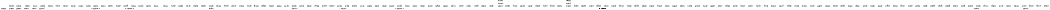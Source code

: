 digraph world {
size="7,7";
	"e0:69:95:eb:1a:22" -> "01:00:5e:00:00:fb";
	"5c:51:88:13:b5:24" -> "33:33:00:00:00:02";
	"94:de:80:6b:a8:eb" -> "ff:ff:ff:ff:ff:ff";
	"38:60:77:2f:f9:6e" -> "ff:ff:ff:ff:ff:ff";
	"40:78:6a:c8:ec:ee" -> "ff:ff:ff:ff:ff:ff";
	"28:cf:e9:1c:ec:b3" -> "00:50:7f:e3:e0:34";
	"34:fc:ef:b2:cb:1b" -> "33:33:00:00:00:fb";
	"28:cf:e9:1c:ec:b3" -> "33:33:00:00:00:fb";
	"00:1b:21:7f:6c:fd" -> "b8:6c:e8:c8:07:f7";
	"00:1b:21:7f:6c:fd" -> "e4:40:e2:c1:be:ff";
	"f0:7b:cb:5c:b0:5c" -> "33:33:00:00:00:fb";
	"00:27:0e:38:3b:bb" -> "ff:ff:ff:ff:ff:ff";
	"6c:f0:49:19:dd:f9" -> "ff:ff:ff:ff:ff:ff";
	"1c:7b:21:ee:6e:38" -> "01:00:5e:00:00:fb";
	"e8:91:20:20:6a:a3" -> "33:33:00:00:00:02";
	"20:a9:9b:7c:33:e8" -> "33:33:00:01:00:02";
	"74:29:af:1d:17:09" -> "01:00:5e:00:00:fb";
	"e0:69:95:e4:bd:3b" -> "ff:ff:ff:ff:ff:ff";
	"a8:20:66:4e:6f:b7" -> "ff:ff:ff:ff:ff:ff";
	"cc:fa:00:ed:93:b9" -> "ff:ff:ff:ff:ff:ff";
	"9c:d3:5b:89:94:d5" -> "ff:ff:ff:ff:ff:ff";
	"00:11:85:fe:47:cf" -> "ff:ff:ff:ff:ff:ff";
	"88:a7:3c:ec:dc:16" -> "33:33:00:00:00:02";
	"f0:5a:09:a4:82:9b" -> "ff:ff:ff:ff:ff:ff";
	"34:36:3b:cf:7e:0c" -> "01:00:5e:00:00:fb";
	"14:30:c6:03:b7:80" -> "33:33:00:00:00:02";
	"44:80:eb:b6:8f:1f" -> "ff:ff:ff:ff:ff:ff";
	"e8:80:2e:b1:8a:34" -> "ff:ff:ff:ff:ff:ff";
	"e8:50:8b:1b:05:4d" -> "33:33:00:00:00:02";
	"40:6f:2a:7c:2e:7b" -> "ff:ff:ff:ff:ff:ff";
	"e0:69:95:e4:bd:3b" -> "01:00:5e:37:96:d0";
	"00:16:3e:0b:46:a0" -> "ff:ff:ff:ff:ff:ff";
	"c0:65:99:a5:26:91" -> "33:33:00:00:00:02";
	"fc:aa:14:21:15:dd" -> "ff:ff:ff:ff:ff:ff";
	"44:d4:e0:95:89:2e" -> "ff:ff:ff:ff:ff:ff";
	"e0:69:95:e4:c1:34" -> "33:33:00:01:00:03";
	"00:50:fc:98:0f:ee" -> "01:00:5e:37:96:d0";
	"00:1b:21:7f:6c:fd" -> "fc:aa:14:20:c8:8e";
	"38:60:77:12:cf:c7" -> "01:00:5e:37:96:d0";
	"b8:af:67:a1:ea:9e" -> "ff:ff:ff:ff:ff:ff";
	"1c:7b:21:ee:6e:38" -> "ff:ff:ff:ff:ff:ff";
	"30:3a:64:73:86:06" -> "33:33:00:00:00:fb";
	"e0:69:95:e4:c1:34" -> "01:00:5e:37:96:d0";
	"28:cf:e9:1c:ec:b3" -> "01:00:5e:00:00:01";
	"38:60:77:12:db:64" -> "33:33:00:01:00:02";
	"9c:fc:01:e7:52:54" -> "01:00:5e:00:00:fb";
	"48:5a:3f:30:c3:e5" -> "ff:ff:ff:ff:ff:ff";
	"6c:40:08:50:88:9f" -> "ff:ff:ff:ff:ff:ff";
	"a4:70:d6:02:b6:9e" -> "ff:ff:ff:ff:ff:ff";
	"e0:69:95:eb:1a:22" -> "33:33:00:00:00:fb";
	"30:3a:64:73:86:06" -> "ff:ff:ff:ff:ff:ff";
	"78:a3:e4:80:a9:3e" -> "e8:94:f6:06:18:32";
	"94:de:80:6b:a8:eb" -> "01:00:5e:00:00:fb";
	"28:cf:e9:1c:ec:b3" -> "e8:94:f6:06:18:32";
	"a0:e4:53:cd:41:86" -> "ff:ff:ff:ff:ff:ff";
	"d8:50:e6:86:ce:79" -> "ff:ff:ff:ff:ff:ff";
	"e0:69:95:eb:1a:22" -> "ff:ff:ff:ff:ff:ff";
	"cc:c3:ea:2f:97:d6" -> "ff:ff:ff:ff:ff:ff";
	"c0:d9:62:49:b5:d9" -> "33:33:00:00:00:fb";
	"00:11:d8:4e:be:3f" -> "ff:ff:ff:ff:ff:ff";
	"30:3a:64:73:86:06" -> "01:00:5e:00:00:fb";
	"00:1b:21:7f:6c:fd" -> "9c:3a:af:40:e5:93";
	"e0:69:95:e4:c1:34" -> "ff:ff:ff:ff:ff:ff";
	"44:80:eb:b6:8f:1f" -> "33:33:00:00:00:02";
	"88:32:9b:74:86:ea" -> "ff:ff:ff:ff:ff:ff";
	"cc:08:e0:43:ef:9c" -> "33:33:00:00:00:02";
	"84:38:38:3d:13:8d" -> "ff:ff:ff:ff:ff:ff";
	"c0:d9:62:49:b5:d9" -> "01:00:5e:00:00:fb";
	"74:2f:68:10:5c:ef" -> "ff:ff:ff:ff:ff:ff";
	"bc:92:6b:47:cd:8e" -> "33:33:00:00:00:fb";
	"9c:fc:01:7d:65:33" -> "ff:ff:ff:ff:ff:ff";
	"38:60:77:12:db:64" -> "ff:ff:ff:ff:ff:ff";
	"78:31:c1:c6:96:84" -> "33:33:00:00:00:fb";
	"00:88:65:57:5f:44" -> "ff:ff:ff:ff:ff:ff";
	"34:fc:ef:b2:cb:1b" -> "01:00:5e:00:00:fb";
	"00:1e:8c:f4:7f:65" -> "ff:ff:ff:ff:ff:ff";
	"e8:91:20:20:6a:a3" -> "ff:ff:ff:ff:ff:ff";
	"40:e2:30:87:71:81" -> "01:00:5e:00:00:fb";
	"98:6c:f5:20:63:c3" -> "33:33:00:00:00:02";
	"e8:80:2e:b1:8a:34" -> "33:33:00:00:00:fb";
	"cc:c3:ea:d7:64:d1" -> "ff:ff:ff:ff:ff:ff";
	"98:6c:f5:20:63:c3" -> "33:33:00:01:00:02";
	"f4:8e:09:a6:ee:d6" -> "ff:ff:ff:ff:ff:ff";
	"18:f6:43:44:98:3f" -> "ff:ff:ff:ff:ff:ff";
	"80:e6:50:0c:98:c4" -> "ff:ff:ff:ff:ff:ff";
	"60:d8:19:5a:56:4c" -> "33:33:00:00:00:fb";
	"5c:51:88:13:b5:24" -> "ff:ff:ff:ff:ff:ff";
	"48:5a:3f:47:01:18" -> "33:33:00:00:00:02";
	"44:80:eb:74:be:e9" -> "33:33:00:00:00:02";
	"78:a3:e4:80:a9:3e" -> "33:33:00:00:00:fb";
	"40:7a:80:be:2d:70" -> "ff:ff:ff:ff:ff:ff";
	"9c:fc:01:e7:52:54" -> "33:33:00:00:00:fb";
	"78:48:59:00:89:40" -> "ff:ff:ff:ff:ff:ff";
	"00:1b:21:7f:6c:fd" -> "58:91:cf:4c:fa:54";
	"00:1b:21:7f:6c:fd" -> "00:0a:f5:89:89:ff";
	"44:80:eb:74:be:e9" -> "ff:ff:ff:ff:ff:ff";
	"d0:a6:37:a7:a3:40" -> "ff:ff:ff:ff:ff:ff";
	"80:e6:50:0c:98:c4" -> "01:00:5e:00:00:fb";
	"00:1e:8c:f4:86:c6" -> "33:33:00:00:00:fb";
	"00:1b:21:7f:6c:fd" -> "fc:aa:14:20:c8:b4";
	"9c:fc:01:7d:65:33" -> "33:33:00:00:00:02";
	"cc:08:e0:43:ef:9c" -> "a0:ec:80:7a:a9:28";
	"fc:aa:14:21:db:58" -> "ff:ff:ff:ff:ff:ff";
	"a8:06:00:25:64:48" -> "ff:ff:ff:ff:ff:ff";
	"e0:69:95:e4:c1:b9" -> "ff:ff:ff:ff:ff:ff";
	"84:38:38:16:a7:91" -> "ff:ff:ff:ff:ff:ff";
	"04:1b:ba:a3:36:9d" -> "ff:ff:ff:ff:ff:ff";
	"38:60:77:12:cf:c7" -> "ff:ff:ff:ff:ff:ff";
	"80:6c:1b:9c:7a:82" -> "33:33:00:00:00:02";
	"e0:69:95:e4:c1:b9" -> "01:00:5e:37:96:d0";
	"60:f8:1d:b1:be:bc" -> "ff:ff:ff:ff:ff:ff";
	"00:1b:21:7f:6c:fd" -> "cc:3a:61:7a:94:2a";
	"e0:69:95:eb:1a:22" -> "33:33:00:01:00:02";
	"28:cf:e9:1c:ec:b3" -> "01:00:5e:00:00:fb";
	"00:1e:8c:f4:86:c6" -> "ff:ff:ff:ff:ff:ff";
	"34:4d:f7:15:46:d3" -> "ff:ff:ff:ff:ff:ff";
	"34:fc:ef:b2:cb:1b" -> "33:33:00:00:01:3a";
	"00:50:fc:98:0f:ee" -> "33:33:00:01:00:02";
	"38:60:77:2f:f8:e8" -> "01:00:5e:37:96:d0";
	"00:1b:21:7f:6c:fd" -> "fc:aa:14:21:df:0f";
	"c0:d9:62:49:b5:d9" -> "ff:ff:ff:ff:ff:ff";
	"48:50:73:d4:fc:08" -> "ff:ff:ff:ff:ff:ff";
	"84:38:38:3d:13:8d" -> "33:33:00:00:00:02";
	"e0:69:95:e4:c1:19" -> "33:33:00:01:00:03";
	"bc:92:6b:47:cd:8e" -> "ff:ff:ff:ff:ff:ff";
	"a4:70:d6:08:42:9e" -> "ff:ff:ff:ff:ff:ff";
	"38:60:77:2f:f8:e8" -> "ff:ff:ff:ff:ff:ff";
	"60:d8:19:5a:56:4c" -> "01:00:5e:00:00:fb";
	"88:c6:63:5a:14:2b" -> "ff:ff:ff:ff:ff:ff";
	"84:63:d6:22:30:50" -> "ff:ff:ff:ff:ff:ff";
	"38:60:77:12:db:64" -> "01:00:5e:37:96:d0";
	"00:50:fc:98:0f:ee" -> "ff:ff:ff:ff:ff:ff";
	"34:4d:f7:52:be:e9" -> "ff:ff:ff:ff:ff:ff";
	"bc:92:6b:47:cd:8e" -> "01:00:5e:00:00:fb";
	"60:8f:5c:15:d9:5e" -> "01:00:5e:00:00:fb";
	"14:a3:64:36:e3:d9" -> "ff:ff:ff:ff:ff:ff";
	"cc:fa:00:ec:9a:ef" -> "ff:ff:ff:ff:ff:ff";
	"84:8e:0c:66:08:32" -> "ff:ff:ff:ff:ff:ff";
	"40:78:6a:7f:50:81" -> "33:33:00:00:00:02";
	"00:0a:f5:89:89:ff" -> "ff:ff:ff:ff:ff:ff";
	"20:fd:f1:5f:58:17" -> "ff:ff:ff:ff:ff:ff";
	"38:60:77:2f:f9:6e" -> "01:00:5e:37:96:d0";
	"78:48:59:00:ca:e0" -> "ff:ff:ff:ff:ff:ff";
	"74:29:af:1d:17:09" -> "33:33:00:00:00:fb";
	"e0:75:7d:65:ff:7c" -> "ff:ff:ff:ff:ff:ff";
	"48:86:e8:c2:5d:01" -> "ff:ff:ff:ff:ff:ff";
	"f0:7b:cb:5c:b0:5c" -> "01:00:5e:00:00:fb";
	"78:a3:e4:80:a9:3e" -> "00:50:7f:e3:e0:34";
	"cc:08:e0:43:ef:9c" -> "33:33:00:00:00:fb";
	"20:fd:f1:5f:58:26" -> "01:80:c2:00:00:0a";
	"38:59:f9:dd:f0:27" -> "ff:ff:ff:ff:ff:ff";
	"94:94:26:05:9c:ba" -> "01:00:5e:00:00:fb";
	"e8:80:2e:b1:8a:34" -> "01:00:5e:00:00:fb";
	"a8:20:66:4e:6f:b7" -> "00:1b:21:7f:6c:fd";
	"28:47:aa:90:a4:41" -> "ff:ff:ff:ff:ff:ff";
	"60:f8:1d:b1:be:bc" -> "33:33:00:00:00:fb";
	"6c:f0:49:19:dd:f9" -> "33:33:00:01:00:02";
	"cc:c3:ea:18:0e:64" -> "01:00:5e:00:00:fb";
	"cc:c3:ea:18:0e:64" -> "ff:ff:ff:ff:ff:ff";
	"00:1f:29:17:2f:eb" -> "01:00:5e:00:00:fb";
	"00:1b:21:7f:6c:fd" -> "a8:20:66:4e:6f:b7";
	"48:5a:3f:72:f8:0c" -> "ff:ff:ff:ff:ff:ff";
	"e0:75:7d:fb:3a:7a" -> "ff:ff:ff:ff:ff:ff";
	"94:94:26:05:9c:ba" -> "ff:ff:ff:ff:ff:ff";
	"fc:aa:14:21:dc:74" -> "ff:ff:ff:ff:ff:ff";
	"48:5a:3f:47:01:18" -> "ff:ff:ff:ff:ff:ff";
	"e0:69:95:e4:c1:19" -> "ff:ff:ff:ff:ff:ff";
	"7c:c5:37:44:eb:aa" -> "01:00:5e:00:00:fb";
	"cc:08:e0:43:ef:9c" -> "ff:ff:ff:ff:ff:ff";
	"fc:c7:34:0f:25:aa" -> "ff:ff:ff:ff:ff:ff";
	"e0:69:95:e4:c1:34" -> "33:33:00:01:00:02";
	"14:30:c6:03:b7:80" -> "ff:ff:ff:ff:ff:ff";
	"80:6c:1b:9a:06:33" -> "ff:ff:ff:ff:ff:ff";
	"78:a3:e4:80:a9:3e" -> "01:00:5e:00:00:fb";
	"f8:cf:c5:46:dd:50" -> "ff:ff:ff:ff:ff:ff";
	"f8:cf:c5:c3:c4:f2" -> "33:33:00:00:00:02";
	"f8:cf:c5:87:e8:15" -> "01:00:5e:00:00:fb";
	"44:74:6c:af:95:51" -> "ff:ff:ff:ff:ff:ff";
	"28:cf:e9:1c:ec:b3" -> "ff:ff:ff:ff:ff:ff";
	"34:36:3b:cf:7e:0c" -> "33:33:00:00:00:fb";
	"e0:75:7d:fb:3a:7a" -> "33:33:00:00:00:02";
	"00:1b:21:7f:6c:fd" -> "44:a4:2d:b4:a7:dd";
	"00:1e:8c:f4:7f:65" -> "01:00:5e:00:00:fb";
	"60:be:b5:cb:a4:bf" -> "ff:ff:ff:ff:ff:ff";
	"80:e6:50:0c:98:c4" -> "33:33:00:00:00:fb";
	"00:1b:21:7f:6c:fd" -> "60:f8:1d:b1:be:bc";
	"c4:3a:be:1e:ac:a2" -> "ff:ff:ff:ff:ff:ff";
	"60:f8:1d:b1:be:bc" -> "00:1b:21:7f:6c:fd";
	"60:be:b5:43:3a:a3" -> "ff:ff:ff:ff:ff:ff";
	"94:de:80:6b:a8:eb" -> "33:33:00:00:00:fb";
	"94:94:26:05:9c:ba" -> "33:33:00:00:00:fb";
	"00:1b:21:7f:6c:fd" -> "ff:ff:ff:ff:ff:ff";
	"00:37:6d:4f:fc:fa" -> "ff:ff:ff:ff:ff:ff";
	"98:0c:82:d3:9d:e9" -> "ff:ff:ff:ff:ff:ff";
	"cc:c3:ea:18:0e:64" -> "33:33:00:00:00:02";
	"cc:08:e0:43:ef:9c" -> "01:00:5e:00:00:fb";
	"88:a7:3c:ec:dc:16" -> "ff:ff:ff:ff:ff:ff";
	"78:a3:e4:80:a9:3e" -> "ff:ff:ff:ff:ff:ff";
	"38:59:f9:dd:f0:27" -> "33:33:00:00:00:fb";
	"40:e2:30:87:71:81" -> "33:33:00:00:00:fb";
	"00:1e:8c:f4:86:c6" -> "01:00:5e:00:00:fb";
	"78:31:c1:c6:96:84" -> "ff:ff:ff:ff:ff:ff";
	"e8:91:20:54:3a:b8" -> "ff:ff:ff:ff:ff:ff";
	"9c:fc:01:7d:65:33" -> "01:00:5e:00:00:fb";
	"00:1e:8c:f4:7f:65" -> "33:33:00:00:00:fb";
	"28:cf:e9:1c:ec:b3" -> "33:33:00:00:00:02";
	"00:1b:21:7f:6c:fd" -> "8c:3a:e3:10:40:b4";
	"40:78:6a:7f:50:81" -> "ff:ff:ff:ff:ff:ff";
	"7c:c5:37:44:eb:aa" -> "33:33:00:00:00:fb";
	"e0:69:95:e4:c1:34" -> "01:00:5e:00:00:fc";
	"e8:50:8b:1b:05:4d" -> "ff:ff:ff:ff:ff:ff";
	"34:fc:ef:b2:cb:1b" -> "ff:ff:ff:ff:ff:ff";
	"fc:aa:14:21:01:64" -> "ff:ff:ff:ff:ff:ff";
	"8c:3a:e3:61:18:21" -> "01:00:5e:00:00:fb";
	"14:1a:a3:58:92:6d" -> "ff:ff:ff:ff:ff:ff";
	"78:31:c1:c6:96:84" -> "01:00:5e:00:00:fb";
	"40:78:6a:c8:ec:ee" -> "33:33:00:00:00:02";
	"f8:cf:c5:46:dd:50" -> "33:33:00:00:00:02";
	"5c:3c:27:71:dd:f0" -> "ff:ff:ff:ff:ff:ff";
	"e0:69:95:e4:c1:19" -> "01:00:5e:00:00:fc";
	"e8:50:8b:6e:f4:6c" -> "33:33:00:00:00:02";
	"44:80:eb:53:74:c7" -> "ff:ff:ff:ff:ff:ff";
	"38:59:f9:dd:f0:27" -> "01:00:5e:00:00:fb";
	"bc:44:86:87:3c:30" -> "ff:ff:ff:ff:ff:ff";
	"9c:fc:01:7d:65:33" -> "33:33:00:00:00:fb";
	"c8:6f:1d:0b:40:4e" -> "ff:ff:ff:ff:ff:ff";
	"c0:65:99:a5:26:91" -> "ff:ff:ff:ff:ff:ff";
	"20:a9:9b:7c:33:e8" -> "33:33:00:00:00:02";
	"b8:6c:e8:c8:07:f7" -> "ff:ff:ff:ff:ff:ff";
	"f8:cf:c5:c3:c4:f2" -> "ff:ff:ff:ff:ff:ff";
	"60:f8:1d:b1:be:bc" -> "01:00:5e:00:00:fb";
	"14:a3:64:36:e3:d9" -> "01:00:5e:00:00:fb";
	"fc:aa:14:20:fd:01" -> "ff:ff:ff:ff:ff:ff";
	"28:cf:e9:1c:ec:b3" -> "33:33:ff:03:d1:b4";
	"34:36:3b:cf:7e:0c" -> "ff:ff:ff:ff:ff:ff";
	"fc:aa:14:21:01:99" -> "ff:ff:ff:ff:ff:ff";
	"e0:75:7d:8d:ae:54" -> "ff:ff:ff:ff:ff:ff";
	"68:a8:6d:78:d0:be" -> "ff:ff:ff:ff:ff:ff";
	"34:fc:ef:b2:cb:1b" -> "01:00:5e:00:00:71";
	"20:a9:9b:7c:33:e8" -> "ff:ff:ff:ff:ff:ff";
	"f8:cf:c5:44:9c:8e" -> "ff:ff:ff:ff:ff:ff";
	"7c:c5:37:44:eb:aa" -> "ff:ff:ff:ff:ff:ff";
}
